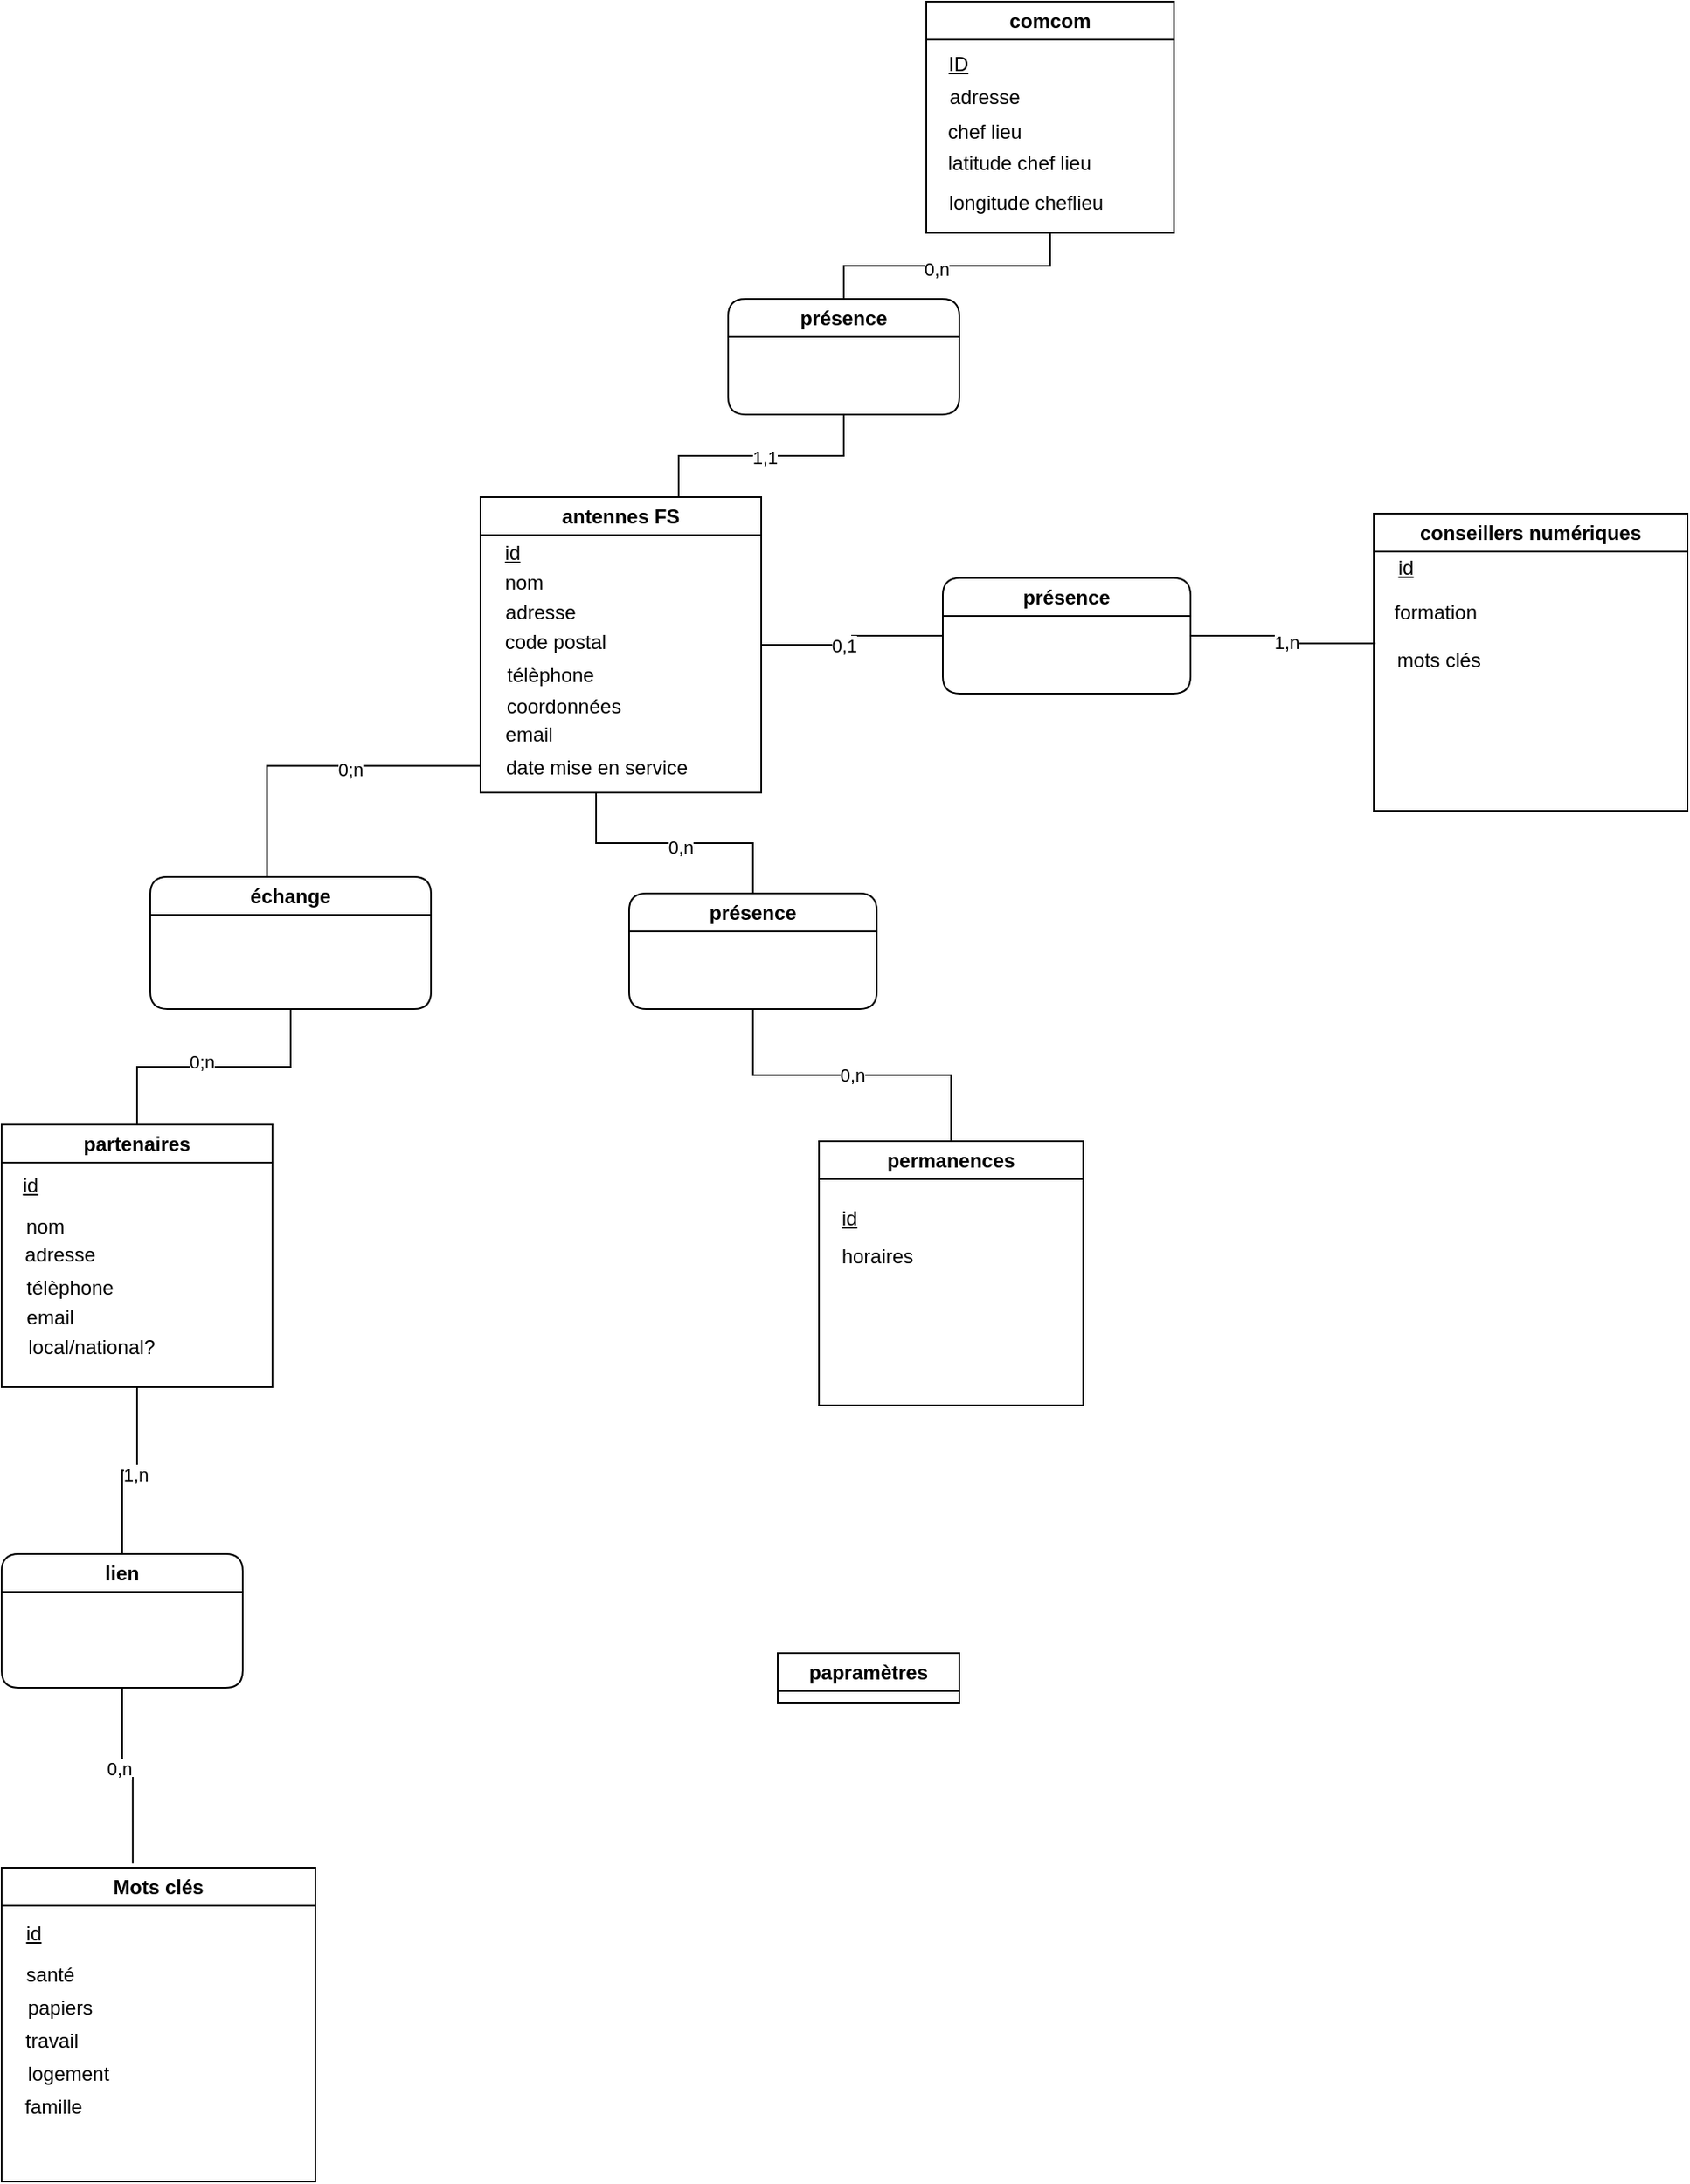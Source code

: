 <mxfile version="24.4.13" type="github">
  <diagram name="Page-1" id="dhmqFD9mp-jojqqXFwdy">
    <mxGraphModel dx="1195" dy="605" grid="1" gridSize="10" guides="1" tooltips="1" connect="1" arrows="1" fold="1" page="1" pageScale="1" pageWidth="827" pageHeight="1169" math="0" shadow="0">
      <root>
        <mxCell id="0" />
        <mxCell id="1" parent="0" />
        <mxCell id="lIFY0pRCO-STFM8UnvFb-1" style="edgeStyle=orthogonalEdgeStyle;rounded=0;orthogonalLoop=1;jettySize=auto;html=1;entryX=0;entryY=0.5;entryDx=0;entryDy=0;endArrow=none;endFill=0;" parent="1" source="lIFY0pRCO-STFM8UnvFb-5" target="lIFY0pRCO-STFM8UnvFb-66" edge="1">
          <mxGeometry relative="1" as="geometry" />
        </mxCell>
        <mxCell id="lIFY0pRCO-STFM8UnvFb-2" value="0,1" style="edgeLabel;html=1;align=center;verticalAlign=middle;resizable=0;points=[];" parent="lIFY0pRCO-STFM8UnvFb-1" vertex="1" connectable="0">
          <mxGeometry x="-0.135" relative="1" as="geometry">
            <mxPoint as="offset" />
          </mxGeometry>
        </mxCell>
        <mxCell id="lIFY0pRCO-STFM8UnvFb-3" style="edgeStyle=orthogonalEdgeStyle;rounded=0;orthogonalLoop=1;jettySize=auto;html=1;entryX=0.25;entryY=1;entryDx=0;entryDy=0;endArrow=none;endFill=0;" parent="1" source="lIFY0pRCO-STFM8UnvFb-5" target="lIFY0pRCO-STFM8UnvFb-71" edge="1">
          <mxGeometry relative="1" as="geometry">
            <Array as="points">
              <mxPoint x="470" y="395" />
              <mxPoint x="570" y="395" />
              <mxPoint x="570" y="370" />
            </Array>
          </mxGeometry>
        </mxCell>
        <mxCell id="lIFY0pRCO-STFM8UnvFb-4" value="1,1" style="edgeLabel;html=1;align=center;verticalAlign=middle;resizable=0;points=[];" parent="lIFY0pRCO-STFM8UnvFb-3" vertex="1" connectable="0">
          <mxGeometry x="-0.174" y="-1" relative="1" as="geometry">
            <mxPoint as="offset" />
          </mxGeometry>
        </mxCell>
        <mxCell id="lIFY0pRCO-STFM8UnvFb-5" value="antennes FS" style="swimlane;whiteSpace=wrap;html=1;" parent="1" vertex="1">
          <mxGeometry x="350" y="420" width="170" height="179" as="geometry" />
        </mxCell>
        <mxCell id="lIFY0pRCO-STFM8UnvFb-6" value="nom" style="text;html=1;align=center;verticalAlign=middle;resizable=0;points=[];autosize=1;strokeColor=none;fillColor=none;" parent="lIFY0pRCO-STFM8UnvFb-5" vertex="1">
          <mxGeometry x="1" y="37" width="50" height="30" as="geometry" />
        </mxCell>
        <mxCell id="lIFY0pRCO-STFM8UnvFb-7" value="code postal" style="text;html=1;align=center;verticalAlign=middle;resizable=0;points=[];autosize=1;strokeColor=none;fillColor=none;" parent="lIFY0pRCO-STFM8UnvFb-5" vertex="1">
          <mxGeometry y="73" width="90" height="30" as="geometry" />
        </mxCell>
        <mxCell id="lIFY0pRCO-STFM8UnvFb-8" value="télèphone" style="text;html=1;align=center;verticalAlign=middle;resizable=0;points=[];autosize=1;strokeColor=none;fillColor=none;" parent="lIFY0pRCO-STFM8UnvFb-5" vertex="1">
          <mxGeometry x="2" y="93" width="80" height="30" as="geometry" />
        </mxCell>
        <mxCell id="lIFY0pRCO-STFM8UnvFb-9" value="coordonnées" style="text;html=1;align=center;verticalAlign=middle;resizable=0;points=[];autosize=1;strokeColor=none;fillColor=none;" parent="lIFY0pRCO-STFM8UnvFb-5" vertex="1">
          <mxGeometry y="112" width="100" height="30" as="geometry" />
        </mxCell>
        <mxCell id="lIFY0pRCO-STFM8UnvFb-10" value="date mise en service" style="text;html=1;align=center;verticalAlign=middle;resizable=0;points=[];autosize=1;strokeColor=none;fillColor=none;" parent="lIFY0pRCO-STFM8UnvFb-5" vertex="1">
          <mxGeometry y="149" width="140" height="30" as="geometry" />
        </mxCell>
        <mxCell id="lIFY0pRCO-STFM8UnvFb-11" style="edgeStyle=orthogonalEdgeStyle;rounded=0;orthogonalLoop=1;jettySize=auto;html=1;entryX=0.5;entryY=0;entryDx=0;entryDy=0;endArrow=none;endFill=0;" parent="1" source="lIFY0pRCO-STFM8UnvFb-13" target="lIFY0pRCO-STFM8UnvFb-72" edge="1">
          <mxGeometry relative="1" as="geometry" />
        </mxCell>
        <mxCell id="lIFY0pRCO-STFM8UnvFb-12" value="1,n" style="edgeLabel;html=1;align=center;verticalAlign=middle;resizable=0;points=[];" parent="lIFY0pRCO-STFM8UnvFb-11" vertex="1" connectable="0">
          <mxGeometry x="-0.055" y="2" relative="1" as="geometry">
            <mxPoint as="offset" />
          </mxGeometry>
        </mxCell>
        <mxCell id="lIFY0pRCO-STFM8UnvFb-13" value="partenaires " style="swimlane;whiteSpace=wrap;html=1;" parent="1" vertex="1">
          <mxGeometry x="60" y="800" width="164" height="159" as="geometry" />
        </mxCell>
        <mxCell id="lIFY0pRCO-STFM8UnvFb-14" value="&lt;u&gt;id&lt;/u&gt;" style="text;html=1;align=center;verticalAlign=middle;resizable=0;points=[];autosize=1;strokeColor=none;fillColor=none;" parent="lIFY0pRCO-STFM8UnvFb-13" vertex="1">
          <mxGeometry x="2" y="22" width="30" height="30" as="geometry" />
        </mxCell>
        <mxCell id="lIFY0pRCO-STFM8UnvFb-15" value="email" style="text;html=1;align=center;verticalAlign=middle;resizable=0;points=[];autosize=1;strokeColor=none;fillColor=none;" parent="lIFY0pRCO-STFM8UnvFb-13" vertex="1">
          <mxGeometry x="4" y="101.5" width="50" height="30" as="geometry" />
        </mxCell>
        <mxCell id="lIFY0pRCO-STFM8UnvFb-16" value="télèphone" style="text;html=1;align=center;verticalAlign=middle;resizable=0;points=[];autosize=1;strokeColor=none;fillColor=none;" parent="lIFY0pRCO-STFM8UnvFb-13" vertex="1">
          <mxGeometry x="1" y="83.5" width="80" height="30" as="geometry" />
        </mxCell>
        <mxCell id="lIFY0pRCO-STFM8UnvFb-17" value="adresse" style="text;html=1;align=center;verticalAlign=middle;resizable=0;points=[];autosize=1;strokeColor=none;fillColor=none;" parent="lIFY0pRCO-STFM8UnvFb-13" vertex="1">
          <mxGeometry y="63.5" width="70" height="30" as="geometry" />
        </mxCell>
        <mxCell id="lIFY0pRCO-STFM8UnvFb-18" value="nom" style="text;html=1;align=center;verticalAlign=middle;resizable=0;points=[];autosize=1;strokeColor=none;fillColor=none;" parent="lIFY0pRCO-STFM8UnvFb-13" vertex="1">
          <mxGeometry x="1" y="46.5" width="50" height="30" as="geometry" />
        </mxCell>
        <mxCell id="lIFY0pRCO-STFM8UnvFb-19" value="local/national?" style="text;html=1;align=center;verticalAlign=middle;resizable=0;points=[];autosize=1;strokeColor=none;fillColor=none;" parent="lIFY0pRCO-STFM8UnvFb-13" vertex="1">
          <mxGeometry x="4" y="120" width="100" height="30" as="geometry" />
        </mxCell>
        <mxCell id="lIFY0pRCO-STFM8UnvFb-24" value="adresse" style="text;html=1;align=center;verticalAlign=middle;resizable=0;points=[];autosize=1;strokeColor=none;fillColor=none;" parent="1" vertex="1">
          <mxGeometry x="351" y="475" width="70" height="30" as="geometry" />
        </mxCell>
        <mxCell id="lIFY0pRCO-STFM8UnvFb-25" value="&lt;u&gt;id&lt;/u&gt;" style="text;html=1;align=center;verticalAlign=middle;resizable=0;points=[];autosize=1;strokeColor=none;fillColor=none;" parent="1" vertex="1">
          <mxGeometry x="354" y="439" width="30" height="30" as="geometry" />
        </mxCell>
        <mxCell id="lIFY0pRCO-STFM8UnvFb-26" value="email" style="text;html=1;align=center;verticalAlign=middle;resizable=0;points=[];autosize=1;strokeColor=none;fillColor=none;" parent="1" vertex="1">
          <mxGeometry x="354" y="549" width="50" height="30" as="geometry" />
        </mxCell>
        <mxCell id="lIFY0pRCO-STFM8UnvFb-32" value="permanences " style="swimlane;whiteSpace=wrap;html=1;" parent="1" vertex="1">
          <mxGeometry x="555" y="810" width="160" height="160" as="geometry" />
        </mxCell>
        <mxCell id="lIFY0pRCO-STFM8UnvFb-34" value="&lt;u&gt;id&lt;/u&gt;" style="text;html=1;align=center;verticalAlign=middle;resizable=0;points=[];autosize=1;strokeColor=none;fillColor=none;" parent="lIFY0pRCO-STFM8UnvFb-32" vertex="1">
          <mxGeometry x="3" y="32" width="30" height="30" as="geometry" />
        </mxCell>
        <mxCell id="lIFY0pRCO-STFM8UnvFb-35" value="horaires" style="text;html=1;align=center;verticalAlign=middle;resizable=0;points=[];autosize=1;strokeColor=none;fillColor=none;" parent="lIFY0pRCO-STFM8UnvFb-32" vertex="1">
          <mxGeometry y="55" width="70" height="30" as="geometry" />
        </mxCell>
        <mxCell id="lIFY0pRCO-STFM8UnvFb-36" style="edgeStyle=orthogonalEdgeStyle;rounded=0;orthogonalLoop=1;jettySize=auto;html=1;entryX=0.5;entryY=0;entryDx=0;entryDy=0;endArrow=none;endFill=0;" parent="1" source="lIFY0pRCO-STFM8UnvFb-38" target="lIFY0pRCO-STFM8UnvFb-13" edge="1">
          <mxGeometry relative="1" as="geometry" />
        </mxCell>
        <mxCell id="lIFY0pRCO-STFM8UnvFb-37" value="0;n" style="edgeLabel;html=1;align=center;verticalAlign=middle;resizable=0;points=[];" parent="lIFY0pRCO-STFM8UnvFb-36" vertex="1" connectable="0">
          <mxGeometry x="0.123" y="-2" relative="1" as="geometry">
            <mxPoint x="2" y="-1" as="offset" />
          </mxGeometry>
        </mxCell>
        <mxCell id="lIFY0pRCO-STFM8UnvFb-38" value="échange" style="swimlane;whiteSpace=wrap;html=1;rounded=1;" parent="1" vertex="1">
          <mxGeometry x="150" y="650" width="170" height="80" as="geometry" />
        </mxCell>
        <mxCell id="lIFY0pRCO-STFM8UnvFb-39" style="edgeStyle=orthogonalEdgeStyle;rounded=0;orthogonalLoop=1;jettySize=auto;html=1;entryX=0.416;entryY=0.016;entryDx=0;entryDy=0;entryPerimeter=0;endArrow=none;endFill=0;" parent="1" edge="1">
          <mxGeometry relative="1" as="geometry">
            <mxPoint x="350" y="582.72" as="sourcePoint" />
            <mxPoint x="220.72" y="650" as="targetPoint" />
            <Array as="points">
              <mxPoint x="221" y="582.72" />
            </Array>
          </mxGeometry>
        </mxCell>
        <mxCell id="lIFY0pRCO-STFM8UnvFb-40" value="0;n" style="edgeLabel;html=1;align=center;verticalAlign=middle;resizable=0;points=[];" parent="lIFY0pRCO-STFM8UnvFb-39" vertex="1" connectable="0">
          <mxGeometry x="-0.191" y="2" relative="1" as="geometry">
            <mxPoint as="offset" />
          </mxGeometry>
        </mxCell>
        <mxCell id="lIFY0pRCO-STFM8UnvFb-41" value="Mots clés" style="swimlane;whiteSpace=wrap;html=1;" parent="1" vertex="1">
          <mxGeometry x="60" y="1250" width="190" height="190" as="geometry" />
        </mxCell>
        <mxCell id="lIFY0pRCO-STFM8UnvFb-42" value="santé" style="text;html=1;align=center;verticalAlign=middle;resizable=0;points=[];autosize=1;strokeColor=none;fillColor=none;" parent="lIFY0pRCO-STFM8UnvFb-41" vertex="1">
          <mxGeometry x="4" y="50" width="50" height="30" as="geometry" />
        </mxCell>
        <mxCell id="lIFY0pRCO-STFM8UnvFb-43" value="&lt;u&gt;id&lt;/u&gt;" style="text;html=1;align=center;verticalAlign=middle;resizable=0;points=[];autosize=1;strokeColor=none;fillColor=none;" parent="lIFY0pRCO-STFM8UnvFb-41" vertex="1">
          <mxGeometry x="4" y="25" width="30" height="30" as="geometry" />
        </mxCell>
        <mxCell id="lIFY0pRCO-STFM8UnvFb-44" value="papiers" style="text;html=1;align=center;verticalAlign=middle;resizable=0;points=[];autosize=1;strokeColor=none;fillColor=none;" parent="lIFY0pRCO-STFM8UnvFb-41" vertex="1">
          <mxGeometry y="70" width="70" height="30" as="geometry" />
        </mxCell>
        <mxCell id="lIFY0pRCO-STFM8UnvFb-45" value="travail" style="text;html=1;align=center;verticalAlign=middle;resizable=0;points=[];autosize=1;strokeColor=none;fillColor=none;" parent="lIFY0pRCO-STFM8UnvFb-41" vertex="1">
          <mxGeometry y="90" width="60" height="30" as="geometry" />
        </mxCell>
        <mxCell id="lIFY0pRCO-STFM8UnvFb-46" value="logement" style="text;html=1;align=center;verticalAlign=middle;resizable=0;points=[];autosize=1;strokeColor=none;fillColor=none;" parent="lIFY0pRCO-STFM8UnvFb-41" vertex="1">
          <mxGeometry y="110" width="80" height="30" as="geometry" />
        </mxCell>
        <mxCell id="lIFY0pRCO-STFM8UnvFb-47" value="famille" style="text;html=1;align=center;verticalAlign=middle;resizable=0;points=[];autosize=1;strokeColor=none;fillColor=none;" parent="lIFY0pRCO-STFM8UnvFb-41" vertex="1">
          <mxGeometry x="1" y="130" width="60" height="30" as="geometry" />
        </mxCell>
        <mxCell id="lIFY0pRCO-STFM8UnvFb-48" value="comcom" style="swimlane;whiteSpace=wrap;html=1;" parent="1" vertex="1">
          <mxGeometry x="620" y="120" width="150" height="140" as="geometry" />
        </mxCell>
        <mxCell id="lIFY0pRCO-STFM8UnvFb-49" value="adresse" style="text;html=1;align=center;verticalAlign=middle;resizable=0;points=[];autosize=1;strokeColor=none;fillColor=none;" parent="lIFY0pRCO-STFM8UnvFb-48" vertex="1">
          <mxGeometry y="43" width="70" height="30" as="geometry" />
        </mxCell>
        <mxCell id="lIFY0pRCO-STFM8UnvFb-50" value="&lt;u&gt;ID&lt;/u&gt;" style="text;html=1;align=center;verticalAlign=middle;resizable=0;points=[];autosize=1;strokeColor=none;fillColor=none;" parent="lIFY0pRCO-STFM8UnvFb-48" vertex="1">
          <mxGeometry x="-1" y="23" width="40" height="30" as="geometry" />
        </mxCell>
        <mxCell id="lIFY0pRCO-STFM8UnvFb-51" value="conseillers numériques" style="swimlane;whiteSpace=wrap;html=1;" parent="1" vertex="1">
          <mxGeometry x="891" y="430" width="190" height="180" as="geometry">
            <mxRectangle x="891" y="430" width="170" height="30" as="alternateBounds" />
          </mxGeometry>
        </mxCell>
        <mxCell id="lIFY0pRCO-STFM8UnvFb-52" value="formation" style="text;html=1;align=center;verticalAlign=middle;resizable=0;points=[];autosize=1;strokeColor=none;fillColor=none;" parent="lIFY0pRCO-STFM8UnvFb-51" vertex="1">
          <mxGeometry x="-3" y="45" width="80" height="30" as="geometry" />
        </mxCell>
        <mxCell id="lIFY0pRCO-STFM8UnvFb-53" value="papramètres" style="swimlane;whiteSpace=wrap;html=1;" parent="1" vertex="1" collapsed="1">
          <mxGeometry x="530" y="1120" width="110" height="30" as="geometry">
            <mxRectangle x="530" y="1120" width="160" height="160" as="alternateBounds" />
          </mxGeometry>
        </mxCell>
        <mxCell id="lIFY0pRCO-STFM8UnvFb-54" value="version iphone" style="text;html=1;align=center;verticalAlign=middle;resizable=0;points=[];autosize=1;strokeColor=none;fillColor=none;" parent="lIFY0pRCO-STFM8UnvFb-53" vertex="1">
          <mxGeometry x="-6" y="34" width="100" height="30" as="geometry" />
        </mxCell>
        <mxCell id="lIFY0pRCO-STFM8UnvFb-55" value="version android" style="text;html=1;align=center;verticalAlign=middle;resizable=0;points=[];autosize=1;strokeColor=none;fillColor=none;" parent="lIFY0pRCO-STFM8UnvFb-53" vertex="1">
          <mxGeometry x="-10" y="49" width="110" height="30" as="geometry" />
        </mxCell>
        <mxCell id="lIFY0pRCO-STFM8UnvFb-56" value="&lt;u&gt;id&lt;/u&gt;" style="text;html=1;align=center;verticalAlign=middle;resizable=0;points=[];autosize=1;strokeColor=none;fillColor=none;" parent="lIFY0pRCO-STFM8UnvFb-53" vertex="1">
          <mxGeometry x="-6" y="19" width="30" height="30" as="geometry" />
        </mxCell>
        <mxCell id="lIFY0pRCO-STFM8UnvFb-57" value="chef lieu" style="text;html=1;align=center;verticalAlign=middle;resizable=0;points=[];autosize=1;strokeColor=none;fillColor=none;" parent="1" vertex="1">
          <mxGeometry x="620" y="184" width="70" height="30" as="geometry" />
        </mxCell>
        <mxCell id="lIFY0pRCO-STFM8UnvFb-58" value="latitude chef lieu" style="text;html=1;align=center;verticalAlign=middle;resizable=0;points=[];autosize=1;strokeColor=none;fillColor=none;" parent="1" vertex="1">
          <mxGeometry x="621" y="203" width="110" height="30" as="geometry" />
        </mxCell>
        <mxCell id="lIFY0pRCO-STFM8UnvFb-59" value="longitude cheflieu" style="text;html=1;align=center;verticalAlign=middle;resizable=0;points=[];autosize=1;strokeColor=none;fillColor=none;" parent="1" vertex="1">
          <mxGeometry x="620" y="227" width="120" height="30" as="geometry" />
        </mxCell>
        <mxCell id="lIFY0pRCO-STFM8UnvFb-60" value="0,n" style="edgeStyle=orthogonalEdgeStyle;rounded=0;orthogonalLoop=1;jettySize=auto;html=1;entryX=0.5;entryY=0;entryDx=0;entryDy=0;endArrow=none;endFill=0;" parent="1" source="lIFY0pRCO-STFM8UnvFb-61" target="lIFY0pRCO-STFM8UnvFb-32" edge="1">
          <mxGeometry relative="1" as="geometry" />
        </mxCell>
        <mxCell id="lIFY0pRCO-STFM8UnvFb-61" value="présence" style="swimlane;whiteSpace=wrap;html=1;rounded=1;" parent="1" vertex="1">
          <mxGeometry x="440" y="660" width="150" height="70" as="geometry" />
        </mxCell>
        <mxCell id="lIFY0pRCO-STFM8UnvFb-62" style="edgeStyle=orthogonalEdgeStyle;rounded=0;orthogonalLoop=1;jettySize=auto;html=1;entryX=0.5;entryY=0;entryDx=0;entryDy=0;endArrow=none;endFill=0;" parent="1" source="lIFY0pRCO-STFM8UnvFb-10" target="lIFY0pRCO-STFM8UnvFb-61" edge="1">
          <mxGeometry relative="1" as="geometry" />
        </mxCell>
        <mxCell id="lIFY0pRCO-STFM8UnvFb-63" value="0,n" style="edgeLabel;html=1;align=center;verticalAlign=middle;resizable=0;points=[];" parent="lIFY0pRCO-STFM8UnvFb-62" vertex="1" connectable="0">
          <mxGeometry x="0.044" y="-2" relative="1" as="geometry">
            <mxPoint as="offset" />
          </mxGeometry>
        </mxCell>
        <mxCell id="lIFY0pRCO-STFM8UnvFb-64" value="&lt;u&gt;id&lt;/u&gt;" style="text;html=1;align=center;verticalAlign=middle;resizable=0;points=[];autosize=1;strokeColor=none;fillColor=none;" parent="1" vertex="1">
          <mxGeometry x="895" y="448" width="30" height="30" as="geometry" />
        </mxCell>
        <mxCell id="lIFY0pRCO-STFM8UnvFb-65" value="mots clés" style="text;html=1;align=center;verticalAlign=middle;resizable=0;points=[];autosize=1;strokeColor=none;fillColor=none;" parent="1" vertex="1">
          <mxGeometry x="890" y="504" width="80" height="30" as="geometry" />
        </mxCell>
        <mxCell id="lIFY0pRCO-STFM8UnvFb-66" value="présence" style="swimlane;whiteSpace=wrap;html=1;rounded=1;" parent="1" vertex="1">
          <mxGeometry x="630" y="469" width="150" height="70" as="geometry" />
        </mxCell>
        <mxCell id="lIFY0pRCO-STFM8UnvFb-67" value="²" style="edgeStyle=orthogonalEdgeStyle;rounded=0;orthogonalLoop=1;jettySize=auto;html=1;entryX=0.051;entryY=1.121;entryDx=0;entryDy=0;entryPerimeter=0;endArrow=none;endFill=0;" parent="1" source="lIFY0pRCO-STFM8UnvFb-66" target="lIFY0pRCO-STFM8UnvFb-52" edge="1">
          <mxGeometry relative="1" as="geometry" />
        </mxCell>
        <mxCell id="91SNsOyBhAEsEPixs6kP-2" value="1,n" style="edgeLabel;html=1;align=center;verticalAlign=middle;resizable=0;points=[];" vertex="1" connectable="0" parent="lIFY0pRCO-STFM8UnvFb-67">
          <mxGeometry x="0.064" y="1" relative="1" as="geometry">
            <mxPoint as="offset" />
          </mxGeometry>
        </mxCell>
        <mxCell id="lIFY0pRCO-STFM8UnvFb-69" style="edgeStyle=orthogonalEdgeStyle;rounded=0;orthogonalLoop=1;jettySize=auto;html=1;entryX=0.5;entryY=1;entryDx=0;entryDy=0;endArrow=none;endFill=0;" parent="1" source="lIFY0pRCO-STFM8UnvFb-71" target="lIFY0pRCO-STFM8UnvFb-48" edge="1">
          <mxGeometry relative="1" as="geometry" />
        </mxCell>
        <mxCell id="lIFY0pRCO-STFM8UnvFb-70" value="0,n" style="edgeLabel;html=1;align=center;verticalAlign=middle;resizable=0;points=[];" parent="lIFY0pRCO-STFM8UnvFb-69" vertex="1" connectable="0">
          <mxGeometry x="-0.082" y="-2" relative="1" as="geometry">
            <mxPoint as="offset" />
          </mxGeometry>
        </mxCell>
        <mxCell id="lIFY0pRCO-STFM8UnvFb-71" value="présence" style="swimlane;whiteSpace=wrap;html=1;rounded=1;" parent="1" vertex="1">
          <mxGeometry x="500" y="300" width="140" height="70" as="geometry" />
        </mxCell>
        <mxCell id="lIFY0pRCO-STFM8UnvFb-72" value="lien" style="swimlane;whiteSpace=wrap;html=1;rounded=1;" parent="1" vertex="1">
          <mxGeometry x="60" y="1060" width="146" height="81" as="geometry" />
        </mxCell>
        <mxCell id="lIFY0pRCO-STFM8UnvFb-73" style="edgeStyle=orthogonalEdgeStyle;rounded=0;orthogonalLoop=1;jettySize=auto;html=1;entryX=0.418;entryY=-0.013;entryDx=0;entryDy=0;entryPerimeter=0;endArrow=none;endFill=0;" parent="1" source="lIFY0pRCO-STFM8UnvFb-72" target="lIFY0pRCO-STFM8UnvFb-41" edge="1">
          <mxGeometry relative="1" as="geometry" />
        </mxCell>
        <mxCell id="lIFY0pRCO-STFM8UnvFb-74" value="0,n" style="edgeLabel;html=1;align=center;verticalAlign=middle;resizable=0;points=[];" parent="lIFY0pRCO-STFM8UnvFb-73" vertex="1" connectable="0">
          <mxGeometry x="-0.138" y="-2" relative="1" as="geometry">
            <mxPoint as="offset" />
          </mxGeometry>
        </mxCell>
      </root>
    </mxGraphModel>
  </diagram>
</mxfile>
